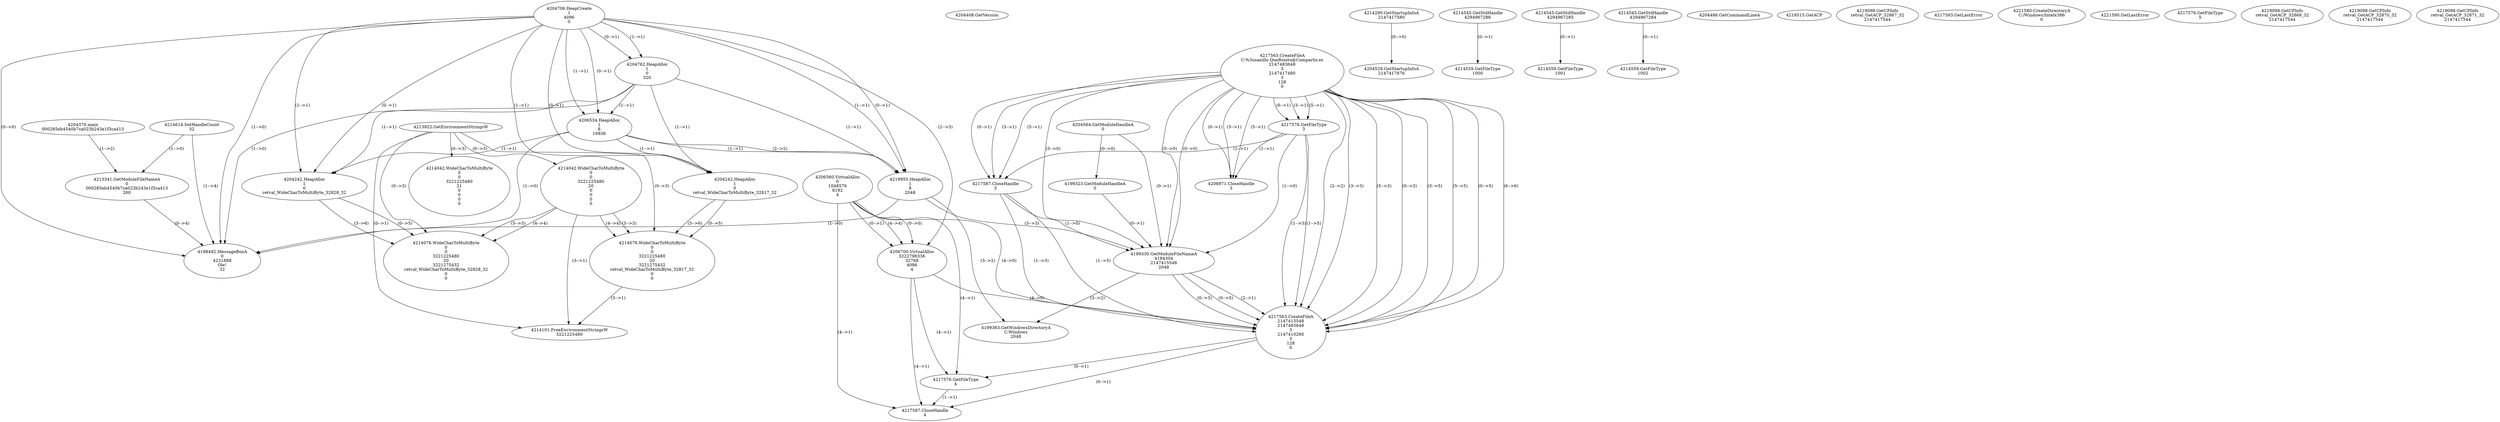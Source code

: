 // Global SCDG with merge call
digraph {
	0 [label="4204370.main
000285eb4540b7ca023b243e1f3ca413"]
	1 [label="4204408.GetVersion
"]
	2 [label="4204706.HeapCreate
1
4096
0"]
	3 [label="4204762.HeapAlloc
1
0
320"]
	2 -> 3 [label="(1-->1)"]
	2 -> 3 [label="(0-->1)"]
	4 [label="4206534.HeapAlloc
1
8
16836"]
	2 -> 4 [label="(1-->1)"]
	2 -> 4 [label="(0-->1)"]
	3 -> 4 [label="(1-->1)"]
	5 [label="4206560.VirtualAlloc
0
1048576
8192
4"]
	6 [label="4206700.VirtualAlloc
3222798336
32768
4096
4"]
	5 -> 6 [label="(0-->1)"]
	2 -> 6 [label="(2-->3)"]
	5 -> 6 [label="(4-->4)"]
	5 -> 6 [label="(0-->0)"]
	7 [label="4214290.GetStartupInfoA
2147417580"]
	8 [label="4214545.GetStdHandle
4294967286"]
	9 [label="4214559.GetFileType
1000"]
	8 -> 9 [label="(0-->1)"]
	10 [label="4214545.GetStdHandle
4294967285"]
	11 [label="4214559.GetFileType
1001"]
	10 -> 11 [label="(0-->1)"]
	12 [label="4214545.GetStdHandle
4294967284"]
	13 [label="4214559.GetFileType
1002"]
	12 -> 13 [label="(0-->1)"]
	14 [label="4214614.SetHandleCount
32"]
	15 [label="4204486.GetCommandLineA
"]
	16 [label="4213922.GetEnvironmentStringsW
"]
	17 [label="4214042.WideCharToMultiByte
0
0
3221225480
20
0
0
0
0"]
	16 -> 17 [label="(0-->3)"]
	18 [label="4204242.HeapAlloc
1
0
retval_WideCharToMultiByte_32817_32"]
	2 -> 18 [label="(1-->1)"]
	2 -> 18 [label="(0-->1)"]
	3 -> 18 [label="(1-->1)"]
	4 -> 18 [label="(1-->1)"]
	19 [label="4214076.WideCharToMultiByte
0
0
3221225480
20
3221275432
retval_WideCharToMultiByte_32817_32
0
0"]
	16 -> 19 [label="(0-->3)"]
	17 -> 19 [label="(3-->3)"]
	17 -> 19 [label="(4-->4)"]
	18 -> 19 [label="(0-->5)"]
	18 -> 19 [label="(3-->6)"]
	20 [label="4214101.FreeEnvironmentStringsW
3221225480"]
	16 -> 20 [label="(0-->1)"]
	17 -> 20 [label="(3-->1)"]
	19 -> 20 [label="(3-->1)"]
	21 [label="4218515.GetACP
"]
	22 [label="4213341.GetModuleFileNameA
0
000285eb4540b7ca023b243e1f3ca413
260"]
	0 -> 22 [label="(1-->2)"]
	14 -> 22 [label="(1-->0)"]
	23 [label="4214042.WideCharToMultiByte
0
0
3221225480
21
0
0
0
0"]
	16 -> 23 [label="(0-->3)"]
	24 [label="4219955.HeapAlloc
1
8
2048"]
	2 -> 24 [label="(1-->1)"]
	2 -> 24 [label="(0-->1)"]
	3 -> 24 [label="(1-->1)"]
	4 -> 24 [label="(1-->1)"]
	4 -> 24 [label="(2-->2)"]
	25 [label="4204529.GetStartupInfoA
2147417676"]
	7 -> 25 [label="(0-->0)"]
	26 [label="4204564.GetModuleHandleA
0"]
	27 [label="4217563.CreateFileA
C:\Gusanillo QueBonito@Compartir.es
2147483648
3
2147417480
3
128
0"]
	28 [label="4204242.HeapAlloc
1
0
retval_WideCharToMultiByte_32828_32"]
	2 -> 28 [label="(1-->1)"]
	2 -> 28 [label="(0-->1)"]
	3 -> 28 [label="(1-->1)"]
	4 -> 28 [label="(1-->1)"]
	29 [label="4214076.WideCharToMultiByte
0
0
3221225480
20
3221275432
retval_WideCharToMultiByte_32828_32
0
0"]
	16 -> 29 [label="(0-->3)"]
	17 -> 29 [label="(3-->3)"]
	17 -> 29 [label="(4-->4)"]
	28 -> 29 [label="(0-->5)"]
	28 -> 29 [label="(3-->6)"]
	30 [label="4217576.GetFileType
3"]
	27 -> 30 [label="(3-->1)"]
	27 -> 30 [label="(5-->1)"]
	27 -> 30 [label="(0-->1)"]
	31 [label="4206971.CloseHandle
3"]
	27 -> 31 [label="(3-->1)"]
	27 -> 31 [label="(5-->1)"]
	27 -> 31 [label="(0-->1)"]
	30 -> 31 [label="(1-->1)"]
	32 [label="4198492.MessageBoxA
0
4231888
Ole!
32"]
	14 -> 32 [label="(1-->4)"]
	22 -> 32 [label="(0-->4)"]
	2 -> 32 [label="(1-->0)"]
	2 -> 32 [label="(0-->0)"]
	3 -> 32 [label="(1-->0)"]
	4 -> 32 [label="(1-->0)"]
	24 -> 32 [label="(1-->0)"]
	33 [label="4219098.GetCPInfo
retval_GetACP_32867_32
2147417544"]
	34 [label="4217587.CloseHandle
3"]
	27 -> 34 [label="(3-->1)"]
	27 -> 34 [label="(5-->1)"]
	27 -> 34 [label="(0-->1)"]
	30 -> 34 [label="(1-->1)"]
	35 [label="4217593.GetLastError
"]
	36 [label="4199323.GetModuleHandleA
0"]
	26 -> 36 [label="(0-->0)"]
	37 [label="4199330.GetModuleFileNameA
4194304
2147415548
2048"]
	26 -> 37 [label="(0-->1)"]
	36 -> 37 [label="(0-->1)"]
	24 -> 37 [label="(3-->3)"]
	27 -> 37 [label="(3-->0)"]
	27 -> 37 [label="(5-->0)"]
	27 -> 37 [label="(0-->0)"]
	30 -> 37 [label="(1-->0)"]
	34 -> 37 [label="(1-->0)"]
	38 [label="4199363.GetWindowsDirectoryA
C:\Windows
2048"]
	24 -> 38 [label="(3-->2)"]
	37 -> 38 [label="(3-->2)"]
	39 [label="4221580.CreateDirectoryA
C:/Windows/Intelx386
0"]
	40 [label="4221590.GetLastError
"]
	41 [label="4217563.CreateFileA
2147415548
2147483648
3
2147410260
3
128
0"]
	37 -> 41 [label="(2-->1)"]
	27 -> 41 [label="(2-->2)"]
	27 -> 41 [label="(3-->3)"]
	27 -> 41 [label="(5-->3)"]
	27 -> 41 [label="(0-->3)"]
	30 -> 41 [label="(1-->3)"]
	34 -> 41 [label="(1-->3)"]
	37 -> 41 [label="(0-->3)"]
	27 -> 41 [label="(3-->5)"]
	27 -> 41 [label="(5-->5)"]
	27 -> 41 [label="(0-->5)"]
	30 -> 41 [label="(1-->5)"]
	34 -> 41 [label="(1-->5)"]
	37 -> 41 [label="(0-->5)"]
	27 -> 41 [label="(6-->6)"]
	5 -> 41 [label="(4-->0)"]
	6 -> 41 [label="(4-->0)"]
	42 [label="4217576.GetFileType
4"]
	5 -> 42 [label="(4-->1)"]
	6 -> 42 [label="(4-->1)"]
	41 -> 42 [label="(0-->1)"]
	43 [label="4217587.CloseHandle
4"]
	5 -> 43 [label="(4-->1)"]
	6 -> 43 [label="(4-->1)"]
	41 -> 43 [label="(0-->1)"]
	42 -> 43 [label="(1-->1)"]
	44 [label="4217576.GetFileType
5"]
	45 [label="4219098.GetCPInfo
retval_GetACP_32868_32
2147417544"]
	46 [label="4219098.GetCPInfo
retval_GetACP_32870_32
2147417544"]
	47 [label="4219098.GetCPInfo
retval_GetACP_32871_32
2147417544"]
}
